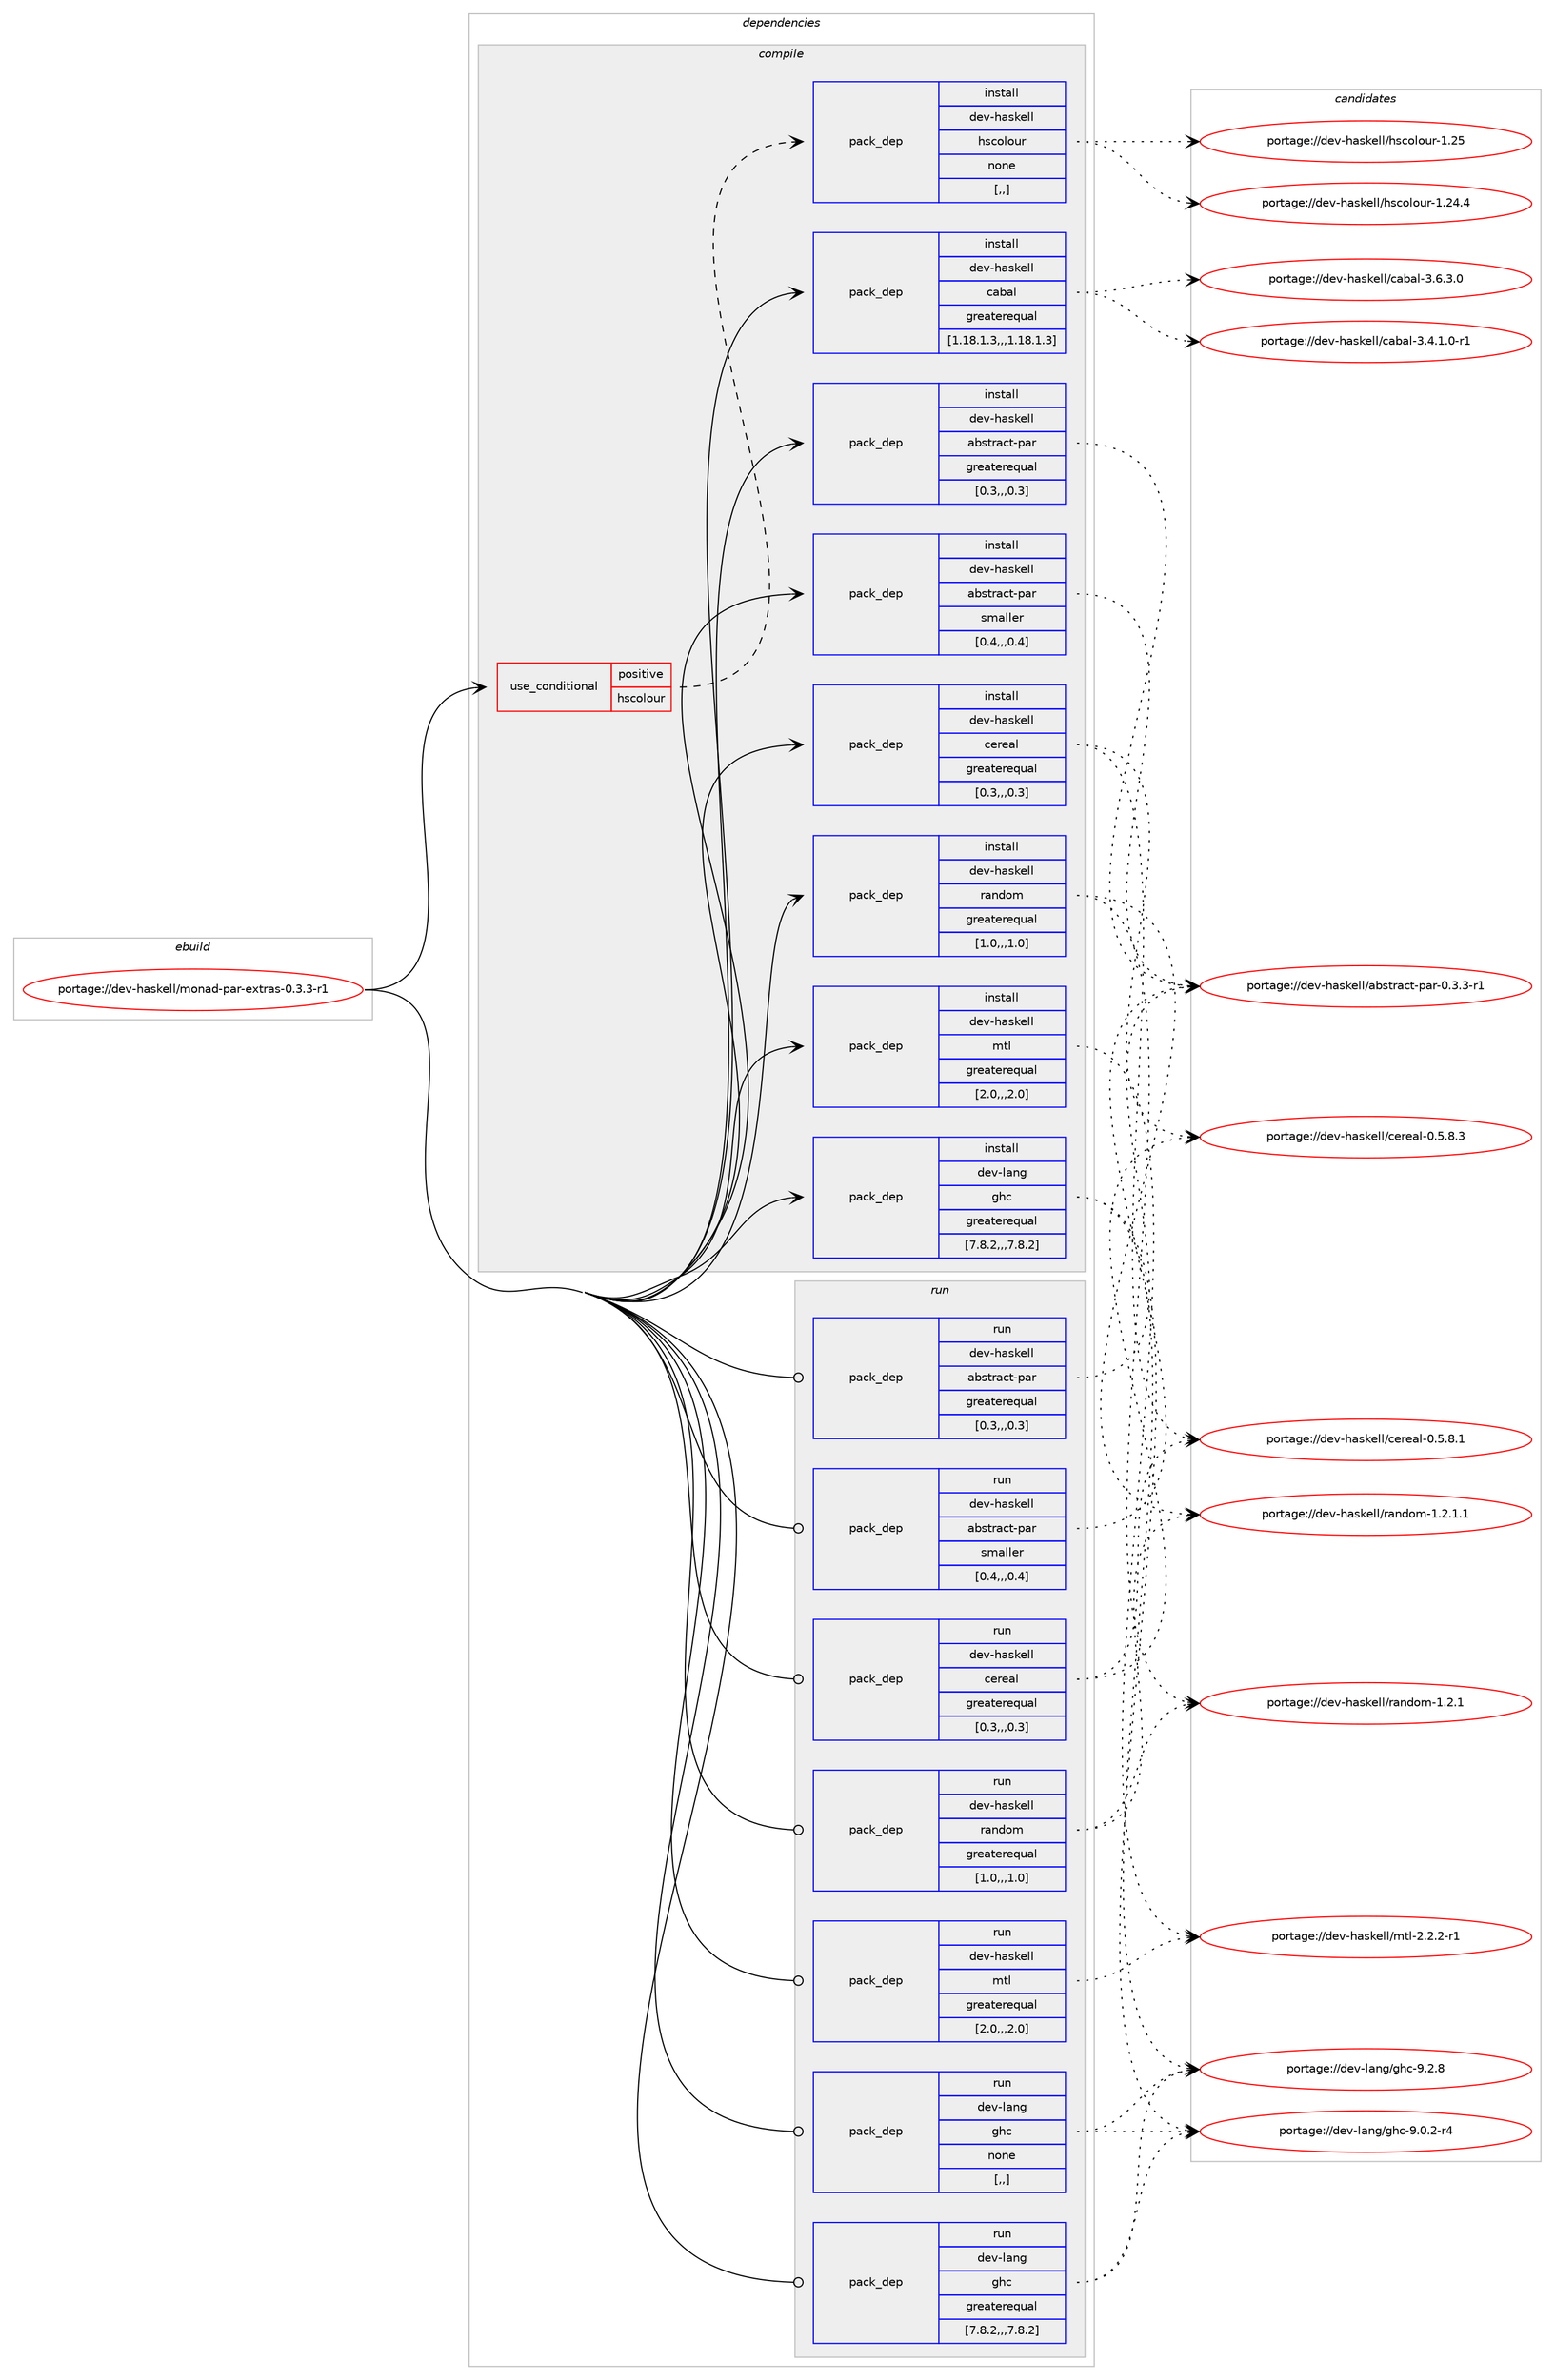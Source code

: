 digraph prolog {

# *************
# Graph options
# *************

newrank=true;
concentrate=true;
compound=true;
graph [rankdir=LR,fontname=Helvetica,fontsize=10,ranksep=1.5];#, ranksep=2.5, nodesep=0.2];
edge  [arrowhead=vee];
node  [fontname=Helvetica,fontsize=10];

# **********
# The ebuild
# **********

subgraph cluster_leftcol {
color=gray;
label=<<i>ebuild</i>>;
id [label="portage://dev-haskell/monad-par-extras-0.3.3-r1", color=red, width=4, href="../dev-haskell/monad-par-extras-0.3.3-r1.svg"];
}

# ****************
# The dependencies
# ****************

subgraph cluster_midcol {
color=gray;
label=<<i>dependencies</i>>;
subgraph cluster_compile {
fillcolor="#eeeeee";
style=filled;
label=<<i>compile</i>>;
subgraph cond20738 {
dependency84793 [label=<<TABLE BORDER="0" CELLBORDER="1" CELLSPACING="0" CELLPADDING="4"><TR><TD ROWSPAN="3" CELLPADDING="10">use_conditional</TD></TR><TR><TD>positive</TD></TR><TR><TD>hscolour</TD></TR></TABLE>>, shape=none, color=red];
subgraph pack63049 {
dependency84794 [label=<<TABLE BORDER="0" CELLBORDER="1" CELLSPACING="0" CELLPADDING="4" WIDTH="220"><TR><TD ROWSPAN="6" CELLPADDING="30">pack_dep</TD></TR><TR><TD WIDTH="110">install</TD></TR><TR><TD>dev-haskell</TD></TR><TR><TD>hscolour</TD></TR><TR><TD>none</TD></TR><TR><TD>[,,]</TD></TR></TABLE>>, shape=none, color=blue];
}
dependency84793:e -> dependency84794:w [weight=20,style="dashed",arrowhead="vee"];
}
id:e -> dependency84793:w [weight=20,style="solid",arrowhead="vee"];
subgraph pack63050 {
dependency84795 [label=<<TABLE BORDER="0" CELLBORDER="1" CELLSPACING="0" CELLPADDING="4" WIDTH="220"><TR><TD ROWSPAN="6" CELLPADDING="30">pack_dep</TD></TR><TR><TD WIDTH="110">install</TD></TR><TR><TD>dev-haskell</TD></TR><TR><TD>abstract-par</TD></TR><TR><TD>greaterequal</TD></TR><TR><TD>[0.3,,,0.3]</TD></TR></TABLE>>, shape=none, color=blue];
}
id:e -> dependency84795:w [weight=20,style="solid",arrowhead="vee"];
subgraph pack63051 {
dependency84796 [label=<<TABLE BORDER="0" CELLBORDER="1" CELLSPACING="0" CELLPADDING="4" WIDTH="220"><TR><TD ROWSPAN="6" CELLPADDING="30">pack_dep</TD></TR><TR><TD WIDTH="110">install</TD></TR><TR><TD>dev-haskell</TD></TR><TR><TD>abstract-par</TD></TR><TR><TD>smaller</TD></TR><TR><TD>[0.4,,,0.4]</TD></TR></TABLE>>, shape=none, color=blue];
}
id:e -> dependency84796:w [weight=20,style="solid",arrowhead="vee"];
subgraph pack63052 {
dependency84797 [label=<<TABLE BORDER="0" CELLBORDER="1" CELLSPACING="0" CELLPADDING="4" WIDTH="220"><TR><TD ROWSPAN="6" CELLPADDING="30">pack_dep</TD></TR><TR><TD WIDTH="110">install</TD></TR><TR><TD>dev-haskell</TD></TR><TR><TD>cabal</TD></TR><TR><TD>greaterequal</TD></TR><TR><TD>[1.18.1.3,,,1.18.1.3]</TD></TR></TABLE>>, shape=none, color=blue];
}
id:e -> dependency84797:w [weight=20,style="solid",arrowhead="vee"];
subgraph pack63053 {
dependency84798 [label=<<TABLE BORDER="0" CELLBORDER="1" CELLSPACING="0" CELLPADDING="4" WIDTH="220"><TR><TD ROWSPAN="6" CELLPADDING="30">pack_dep</TD></TR><TR><TD WIDTH="110">install</TD></TR><TR><TD>dev-haskell</TD></TR><TR><TD>cereal</TD></TR><TR><TD>greaterequal</TD></TR><TR><TD>[0.3,,,0.3]</TD></TR></TABLE>>, shape=none, color=blue];
}
id:e -> dependency84798:w [weight=20,style="solid",arrowhead="vee"];
subgraph pack63054 {
dependency84799 [label=<<TABLE BORDER="0" CELLBORDER="1" CELLSPACING="0" CELLPADDING="4" WIDTH="220"><TR><TD ROWSPAN="6" CELLPADDING="30">pack_dep</TD></TR><TR><TD WIDTH="110">install</TD></TR><TR><TD>dev-haskell</TD></TR><TR><TD>mtl</TD></TR><TR><TD>greaterequal</TD></TR><TR><TD>[2.0,,,2.0]</TD></TR></TABLE>>, shape=none, color=blue];
}
id:e -> dependency84799:w [weight=20,style="solid",arrowhead="vee"];
subgraph pack63055 {
dependency84800 [label=<<TABLE BORDER="0" CELLBORDER="1" CELLSPACING="0" CELLPADDING="4" WIDTH="220"><TR><TD ROWSPAN="6" CELLPADDING="30">pack_dep</TD></TR><TR><TD WIDTH="110">install</TD></TR><TR><TD>dev-haskell</TD></TR><TR><TD>random</TD></TR><TR><TD>greaterequal</TD></TR><TR><TD>[1.0,,,1.0]</TD></TR></TABLE>>, shape=none, color=blue];
}
id:e -> dependency84800:w [weight=20,style="solid",arrowhead="vee"];
subgraph pack63056 {
dependency84801 [label=<<TABLE BORDER="0" CELLBORDER="1" CELLSPACING="0" CELLPADDING="4" WIDTH="220"><TR><TD ROWSPAN="6" CELLPADDING="30">pack_dep</TD></TR><TR><TD WIDTH="110">install</TD></TR><TR><TD>dev-lang</TD></TR><TR><TD>ghc</TD></TR><TR><TD>greaterequal</TD></TR><TR><TD>[7.8.2,,,7.8.2]</TD></TR></TABLE>>, shape=none, color=blue];
}
id:e -> dependency84801:w [weight=20,style="solid",arrowhead="vee"];
}
subgraph cluster_compileandrun {
fillcolor="#eeeeee";
style=filled;
label=<<i>compile and run</i>>;
}
subgraph cluster_run {
fillcolor="#eeeeee";
style=filled;
label=<<i>run</i>>;
subgraph pack63057 {
dependency84802 [label=<<TABLE BORDER="0" CELLBORDER="1" CELLSPACING="0" CELLPADDING="4" WIDTH="220"><TR><TD ROWSPAN="6" CELLPADDING="30">pack_dep</TD></TR><TR><TD WIDTH="110">run</TD></TR><TR><TD>dev-haskell</TD></TR><TR><TD>abstract-par</TD></TR><TR><TD>greaterequal</TD></TR><TR><TD>[0.3,,,0.3]</TD></TR></TABLE>>, shape=none, color=blue];
}
id:e -> dependency84802:w [weight=20,style="solid",arrowhead="odot"];
subgraph pack63058 {
dependency84803 [label=<<TABLE BORDER="0" CELLBORDER="1" CELLSPACING="0" CELLPADDING="4" WIDTH="220"><TR><TD ROWSPAN="6" CELLPADDING="30">pack_dep</TD></TR><TR><TD WIDTH="110">run</TD></TR><TR><TD>dev-haskell</TD></TR><TR><TD>abstract-par</TD></TR><TR><TD>smaller</TD></TR><TR><TD>[0.4,,,0.4]</TD></TR></TABLE>>, shape=none, color=blue];
}
id:e -> dependency84803:w [weight=20,style="solid",arrowhead="odot"];
subgraph pack63059 {
dependency84804 [label=<<TABLE BORDER="0" CELLBORDER="1" CELLSPACING="0" CELLPADDING="4" WIDTH="220"><TR><TD ROWSPAN="6" CELLPADDING="30">pack_dep</TD></TR><TR><TD WIDTH="110">run</TD></TR><TR><TD>dev-haskell</TD></TR><TR><TD>cereal</TD></TR><TR><TD>greaterequal</TD></TR><TR><TD>[0.3,,,0.3]</TD></TR></TABLE>>, shape=none, color=blue];
}
id:e -> dependency84804:w [weight=20,style="solid",arrowhead="odot"];
subgraph pack63060 {
dependency84805 [label=<<TABLE BORDER="0" CELLBORDER="1" CELLSPACING="0" CELLPADDING="4" WIDTH="220"><TR><TD ROWSPAN="6" CELLPADDING="30">pack_dep</TD></TR><TR><TD WIDTH="110">run</TD></TR><TR><TD>dev-haskell</TD></TR><TR><TD>mtl</TD></TR><TR><TD>greaterequal</TD></TR><TR><TD>[2.0,,,2.0]</TD></TR></TABLE>>, shape=none, color=blue];
}
id:e -> dependency84805:w [weight=20,style="solid",arrowhead="odot"];
subgraph pack63061 {
dependency84806 [label=<<TABLE BORDER="0" CELLBORDER="1" CELLSPACING="0" CELLPADDING="4" WIDTH="220"><TR><TD ROWSPAN="6" CELLPADDING="30">pack_dep</TD></TR><TR><TD WIDTH="110">run</TD></TR><TR><TD>dev-haskell</TD></TR><TR><TD>random</TD></TR><TR><TD>greaterequal</TD></TR><TR><TD>[1.0,,,1.0]</TD></TR></TABLE>>, shape=none, color=blue];
}
id:e -> dependency84806:w [weight=20,style="solid",arrowhead="odot"];
subgraph pack63062 {
dependency84807 [label=<<TABLE BORDER="0" CELLBORDER="1" CELLSPACING="0" CELLPADDING="4" WIDTH="220"><TR><TD ROWSPAN="6" CELLPADDING="30">pack_dep</TD></TR><TR><TD WIDTH="110">run</TD></TR><TR><TD>dev-lang</TD></TR><TR><TD>ghc</TD></TR><TR><TD>greaterequal</TD></TR><TR><TD>[7.8.2,,,7.8.2]</TD></TR></TABLE>>, shape=none, color=blue];
}
id:e -> dependency84807:w [weight=20,style="solid",arrowhead="odot"];
subgraph pack63063 {
dependency84808 [label=<<TABLE BORDER="0" CELLBORDER="1" CELLSPACING="0" CELLPADDING="4" WIDTH="220"><TR><TD ROWSPAN="6" CELLPADDING="30">pack_dep</TD></TR><TR><TD WIDTH="110">run</TD></TR><TR><TD>dev-lang</TD></TR><TR><TD>ghc</TD></TR><TR><TD>none</TD></TR><TR><TD>[,,]</TD></TR></TABLE>>, shape=none, color=blue];
}
id:e -> dependency84808:w [weight=20,style="solid",arrowhead="odot"];
}
}

# **************
# The candidates
# **************

subgraph cluster_choices {
rank=same;
color=gray;
label=<<i>candidates</i>>;

subgraph choice63049 {
color=black;
nodesep=1;
choice100101118451049711510710110810847104115991111081111171144549465053 [label="portage://dev-haskell/hscolour-1.25", color=red, width=4,href="../dev-haskell/hscolour-1.25.svg"];
choice1001011184510497115107101108108471041159911110811111711445494650524652 [label="portage://dev-haskell/hscolour-1.24.4", color=red, width=4,href="../dev-haskell/hscolour-1.24.4.svg"];
dependency84794:e -> choice100101118451049711510710110810847104115991111081111171144549465053:w [style=dotted,weight="100"];
dependency84794:e -> choice1001011184510497115107101108108471041159911110811111711445494650524652:w [style=dotted,weight="100"];
}
subgraph choice63050 {
color=black;
nodesep=1;
choice1001011184510497115107101108108479798115116114979911645112971144548465146514511449 [label="portage://dev-haskell/abstract-par-0.3.3-r1", color=red, width=4,href="../dev-haskell/abstract-par-0.3.3-r1.svg"];
dependency84795:e -> choice1001011184510497115107101108108479798115116114979911645112971144548465146514511449:w [style=dotted,weight="100"];
}
subgraph choice63051 {
color=black;
nodesep=1;
choice1001011184510497115107101108108479798115116114979911645112971144548465146514511449 [label="portage://dev-haskell/abstract-par-0.3.3-r1", color=red, width=4,href="../dev-haskell/abstract-par-0.3.3-r1.svg"];
dependency84796:e -> choice1001011184510497115107101108108479798115116114979911645112971144548465146514511449:w [style=dotted,weight="100"];
}
subgraph choice63052 {
color=black;
nodesep=1;
choice100101118451049711510710110810847999798971084551465446514648 [label="portage://dev-haskell/cabal-3.6.3.0", color=red, width=4,href="../dev-haskell/cabal-3.6.3.0.svg"];
choice1001011184510497115107101108108479997989710845514652464946484511449 [label="portage://dev-haskell/cabal-3.4.1.0-r1", color=red, width=4,href="../dev-haskell/cabal-3.4.1.0-r1.svg"];
dependency84797:e -> choice100101118451049711510710110810847999798971084551465446514648:w [style=dotted,weight="100"];
dependency84797:e -> choice1001011184510497115107101108108479997989710845514652464946484511449:w [style=dotted,weight="100"];
}
subgraph choice63053 {
color=black;
nodesep=1;
choice10010111845104971151071011081084799101114101971084548465346564651 [label="portage://dev-haskell/cereal-0.5.8.3", color=red, width=4,href="../dev-haskell/cereal-0.5.8.3.svg"];
choice10010111845104971151071011081084799101114101971084548465346564649 [label="portage://dev-haskell/cereal-0.5.8.1", color=red, width=4,href="../dev-haskell/cereal-0.5.8.1.svg"];
dependency84798:e -> choice10010111845104971151071011081084799101114101971084548465346564651:w [style=dotted,weight="100"];
dependency84798:e -> choice10010111845104971151071011081084799101114101971084548465346564649:w [style=dotted,weight="100"];
}
subgraph choice63054 {
color=black;
nodesep=1;
choice1001011184510497115107101108108471091161084550465046504511449 [label="portage://dev-haskell/mtl-2.2.2-r1", color=red, width=4,href="../dev-haskell/mtl-2.2.2-r1.svg"];
dependency84799:e -> choice1001011184510497115107101108108471091161084550465046504511449:w [style=dotted,weight="100"];
}
subgraph choice63055 {
color=black;
nodesep=1;
choice100101118451049711510710110810847114971101001111094549465046494649 [label="portage://dev-haskell/random-1.2.1.1", color=red, width=4,href="../dev-haskell/random-1.2.1.1.svg"];
choice10010111845104971151071011081084711497110100111109454946504649 [label="portage://dev-haskell/random-1.2.1", color=red, width=4,href="../dev-haskell/random-1.2.1.svg"];
dependency84800:e -> choice100101118451049711510710110810847114971101001111094549465046494649:w [style=dotted,weight="100"];
dependency84800:e -> choice10010111845104971151071011081084711497110100111109454946504649:w [style=dotted,weight="100"];
}
subgraph choice63056 {
color=black;
nodesep=1;
choice10010111845108971101034710310499455746504656 [label="portage://dev-lang/ghc-9.2.8", color=red, width=4,href="../dev-lang/ghc-9.2.8.svg"];
choice100101118451089711010347103104994557464846504511452 [label="portage://dev-lang/ghc-9.0.2-r4", color=red, width=4,href="../dev-lang/ghc-9.0.2-r4.svg"];
dependency84801:e -> choice10010111845108971101034710310499455746504656:w [style=dotted,weight="100"];
dependency84801:e -> choice100101118451089711010347103104994557464846504511452:w [style=dotted,weight="100"];
}
subgraph choice63057 {
color=black;
nodesep=1;
choice1001011184510497115107101108108479798115116114979911645112971144548465146514511449 [label="portage://dev-haskell/abstract-par-0.3.3-r1", color=red, width=4,href="../dev-haskell/abstract-par-0.3.3-r1.svg"];
dependency84802:e -> choice1001011184510497115107101108108479798115116114979911645112971144548465146514511449:w [style=dotted,weight="100"];
}
subgraph choice63058 {
color=black;
nodesep=1;
choice1001011184510497115107101108108479798115116114979911645112971144548465146514511449 [label="portage://dev-haskell/abstract-par-0.3.3-r1", color=red, width=4,href="../dev-haskell/abstract-par-0.3.3-r1.svg"];
dependency84803:e -> choice1001011184510497115107101108108479798115116114979911645112971144548465146514511449:w [style=dotted,weight="100"];
}
subgraph choice63059 {
color=black;
nodesep=1;
choice10010111845104971151071011081084799101114101971084548465346564651 [label="portage://dev-haskell/cereal-0.5.8.3", color=red, width=4,href="../dev-haskell/cereal-0.5.8.3.svg"];
choice10010111845104971151071011081084799101114101971084548465346564649 [label="portage://dev-haskell/cereal-0.5.8.1", color=red, width=4,href="../dev-haskell/cereal-0.5.8.1.svg"];
dependency84804:e -> choice10010111845104971151071011081084799101114101971084548465346564651:w [style=dotted,weight="100"];
dependency84804:e -> choice10010111845104971151071011081084799101114101971084548465346564649:w [style=dotted,weight="100"];
}
subgraph choice63060 {
color=black;
nodesep=1;
choice1001011184510497115107101108108471091161084550465046504511449 [label="portage://dev-haskell/mtl-2.2.2-r1", color=red, width=4,href="../dev-haskell/mtl-2.2.2-r1.svg"];
dependency84805:e -> choice1001011184510497115107101108108471091161084550465046504511449:w [style=dotted,weight="100"];
}
subgraph choice63061 {
color=black;
nodesep=1;
choice100101118451049711510710110810847114971101001111094549465046494649 [label="portage://dev-haskell/random-1.2.1.1", color=red, width=4,href="../dev-haskell/random-1.2.1.1.svg"];
choice10010111845104971151071011081084711497110100111109454946504649 [label="portage://dev-haskell/random-1.2.1", color=red, width=4,href="../dev-haskell/random-1.2.1.svg"];
dependency84806:e -> choice100101118451049711510710110810847114971101001111094549465046494649:w [style=dotted,weight="100"];
dependency84806:e -> choice10010111845104971151071011081084711497110100111109454946504649:w [style=dotted,weight="100"];
}
subgraph choice63062 {
color=black;
nodesep=1;
choice10010111845108971101034710310499455746504656 [label="portage://dev-lang/ghc-9.2.8", color=red, width=4,href="../dev-lang/ghc-9.2.8.svg"];
choice100101118451089711010347103104994557464846504511452 [label="portage://dev-lang/ghc-9.0.2-r4", color=red, width=4,href="../dev-lang/ghc-9.0.2-r4.svg"];
dependency84807:e -> choice10010111845108971101034710310499455746504656:w [style=dotted,weight="100"];
dependency84807:e -> choice100101118451089711010347103104994557464846504511452:w [style=dotted,weight="100"];
}
subgraph choice63063 {
color=black;
nodesep=1;
choice10010111845108971101034710310499455746504656 [label="portage://dev-lang/ghc-9.2.8", color=red, width=4,href="../dev-lang/ghc-9.2.8.svg"];
choice100101118451089711010347103104994557464846504511452 [label="portage://dev-lang/ghc-9.0.2-r4", color=red, width=4,href="../dev-lang/ghc-9.0.2-r4.svg"];
dependency84808:e -> choice10010111845108971101034710310499455746504656:w [style=dotted,weight="100"];
dependency84808:e -> choice100101118451089711010347103104994557464846504511452:w [style=dotted,weight="100"];
}
}

}
